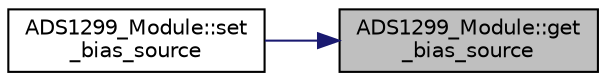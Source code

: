 digraph "ADS1299_Module::get_bias_source"
{
 // LATEX_PDF_SIZE
  edge [fontname="Helvetica",fontsize="10",labelfontname="Helvetica",labelfontsize="10"];
  node [fontname="Helvetica",fontsize="10",shape=record];
  rankdir="RL";
  Node1 [label="ADS1299_Module::get\l_bias_source",height=0.2,width=0.4,color="black", fillcolor="grey75", style="filled", fontcolor="black",tooltip="Gets whether the BIAS_REF signal is fed externally or is generated internally at a mid-supply level (..."];
  Node1 -> Node2 [dir="back",color="midnightblue",fontsize="10",style="solid",fontname="Helvetica"];
  Node2 [label="ADS1299_Module::set\l_bias_source",height=0.2,width=0.4,color="black", fillcolor="white", style="filled",URL="$class_a_d_s1299___module.html#a3f7c3f606203dd46537db0ed95771b3c",tooltip="Sets whether the BIAS_REF signal is fed externally or is generated internally at a mid-supply level (..."];
}
